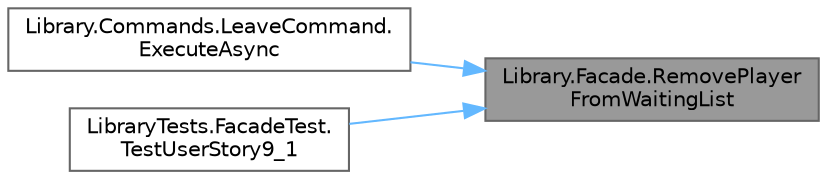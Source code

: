 digraph "Library.Facade.RemovePlayerFromWaitingList"
{
 // INTERACTIVE_SVG=YES
 // LATEX_PDF_SIZE
  bgcolor="transparent";
  edge [fontname=Helvetica,fontsize=10,labelfontname=Helvetica,labelfontsize=10];
  node [fontname=Helvetica,fontsize=10,shape=box,height=0.2,width=0.4];
  rankdir="RL";
  Node1 [id="Node000001",label="Library.Facade.RemovePlayer\lFromWaitingList",height=0.2,width=0.4,color="gray40", fillcolor="grey60", style="filled", fontcolor="black",tooltip="Historia de usuario 9.1: Remueve un jugador de la lista de espera."];
  Node1 -> Node2 [id="edge1_Node000001_Node000002",dir="back",color="steelblue1",style="solid",tooltip=" "];
  Node2 [id="Node000002",label="Library.Commands.LeaveCommand.\lExecuteAsync",height=0.2,width=0.4,color="grey40", fillcolor="white", style="filled",URL="$classLibrary_1_1Commands_1_1LeaveCommand.html#a7f1bf0c5e2d80619aba43d8e27ca3575",tooltip="Implementa el comando 'leave' del bot. Este comando remueve el jugador que envía el mensaje de la lis..."];
  Node1 -> Node3 [id="edge2_Node000001_Node000003",dir="back",color="steelblue1",style="solid",tooltip=" "];
  Node3 [id="Node000003",label="LibraryTests.FacadeTest.\lTestUserStory9_1",height=0.2,width=0.4,color="grey40", fillcolor="white", style="filled",URL="$classLibraryTests_1_1FacadeTest.html#af138d4012ab860533759da2839dcde10",tooltip="Verifica que un jugador pueda ser eliminado de la lista de espera correctamente."];
}
